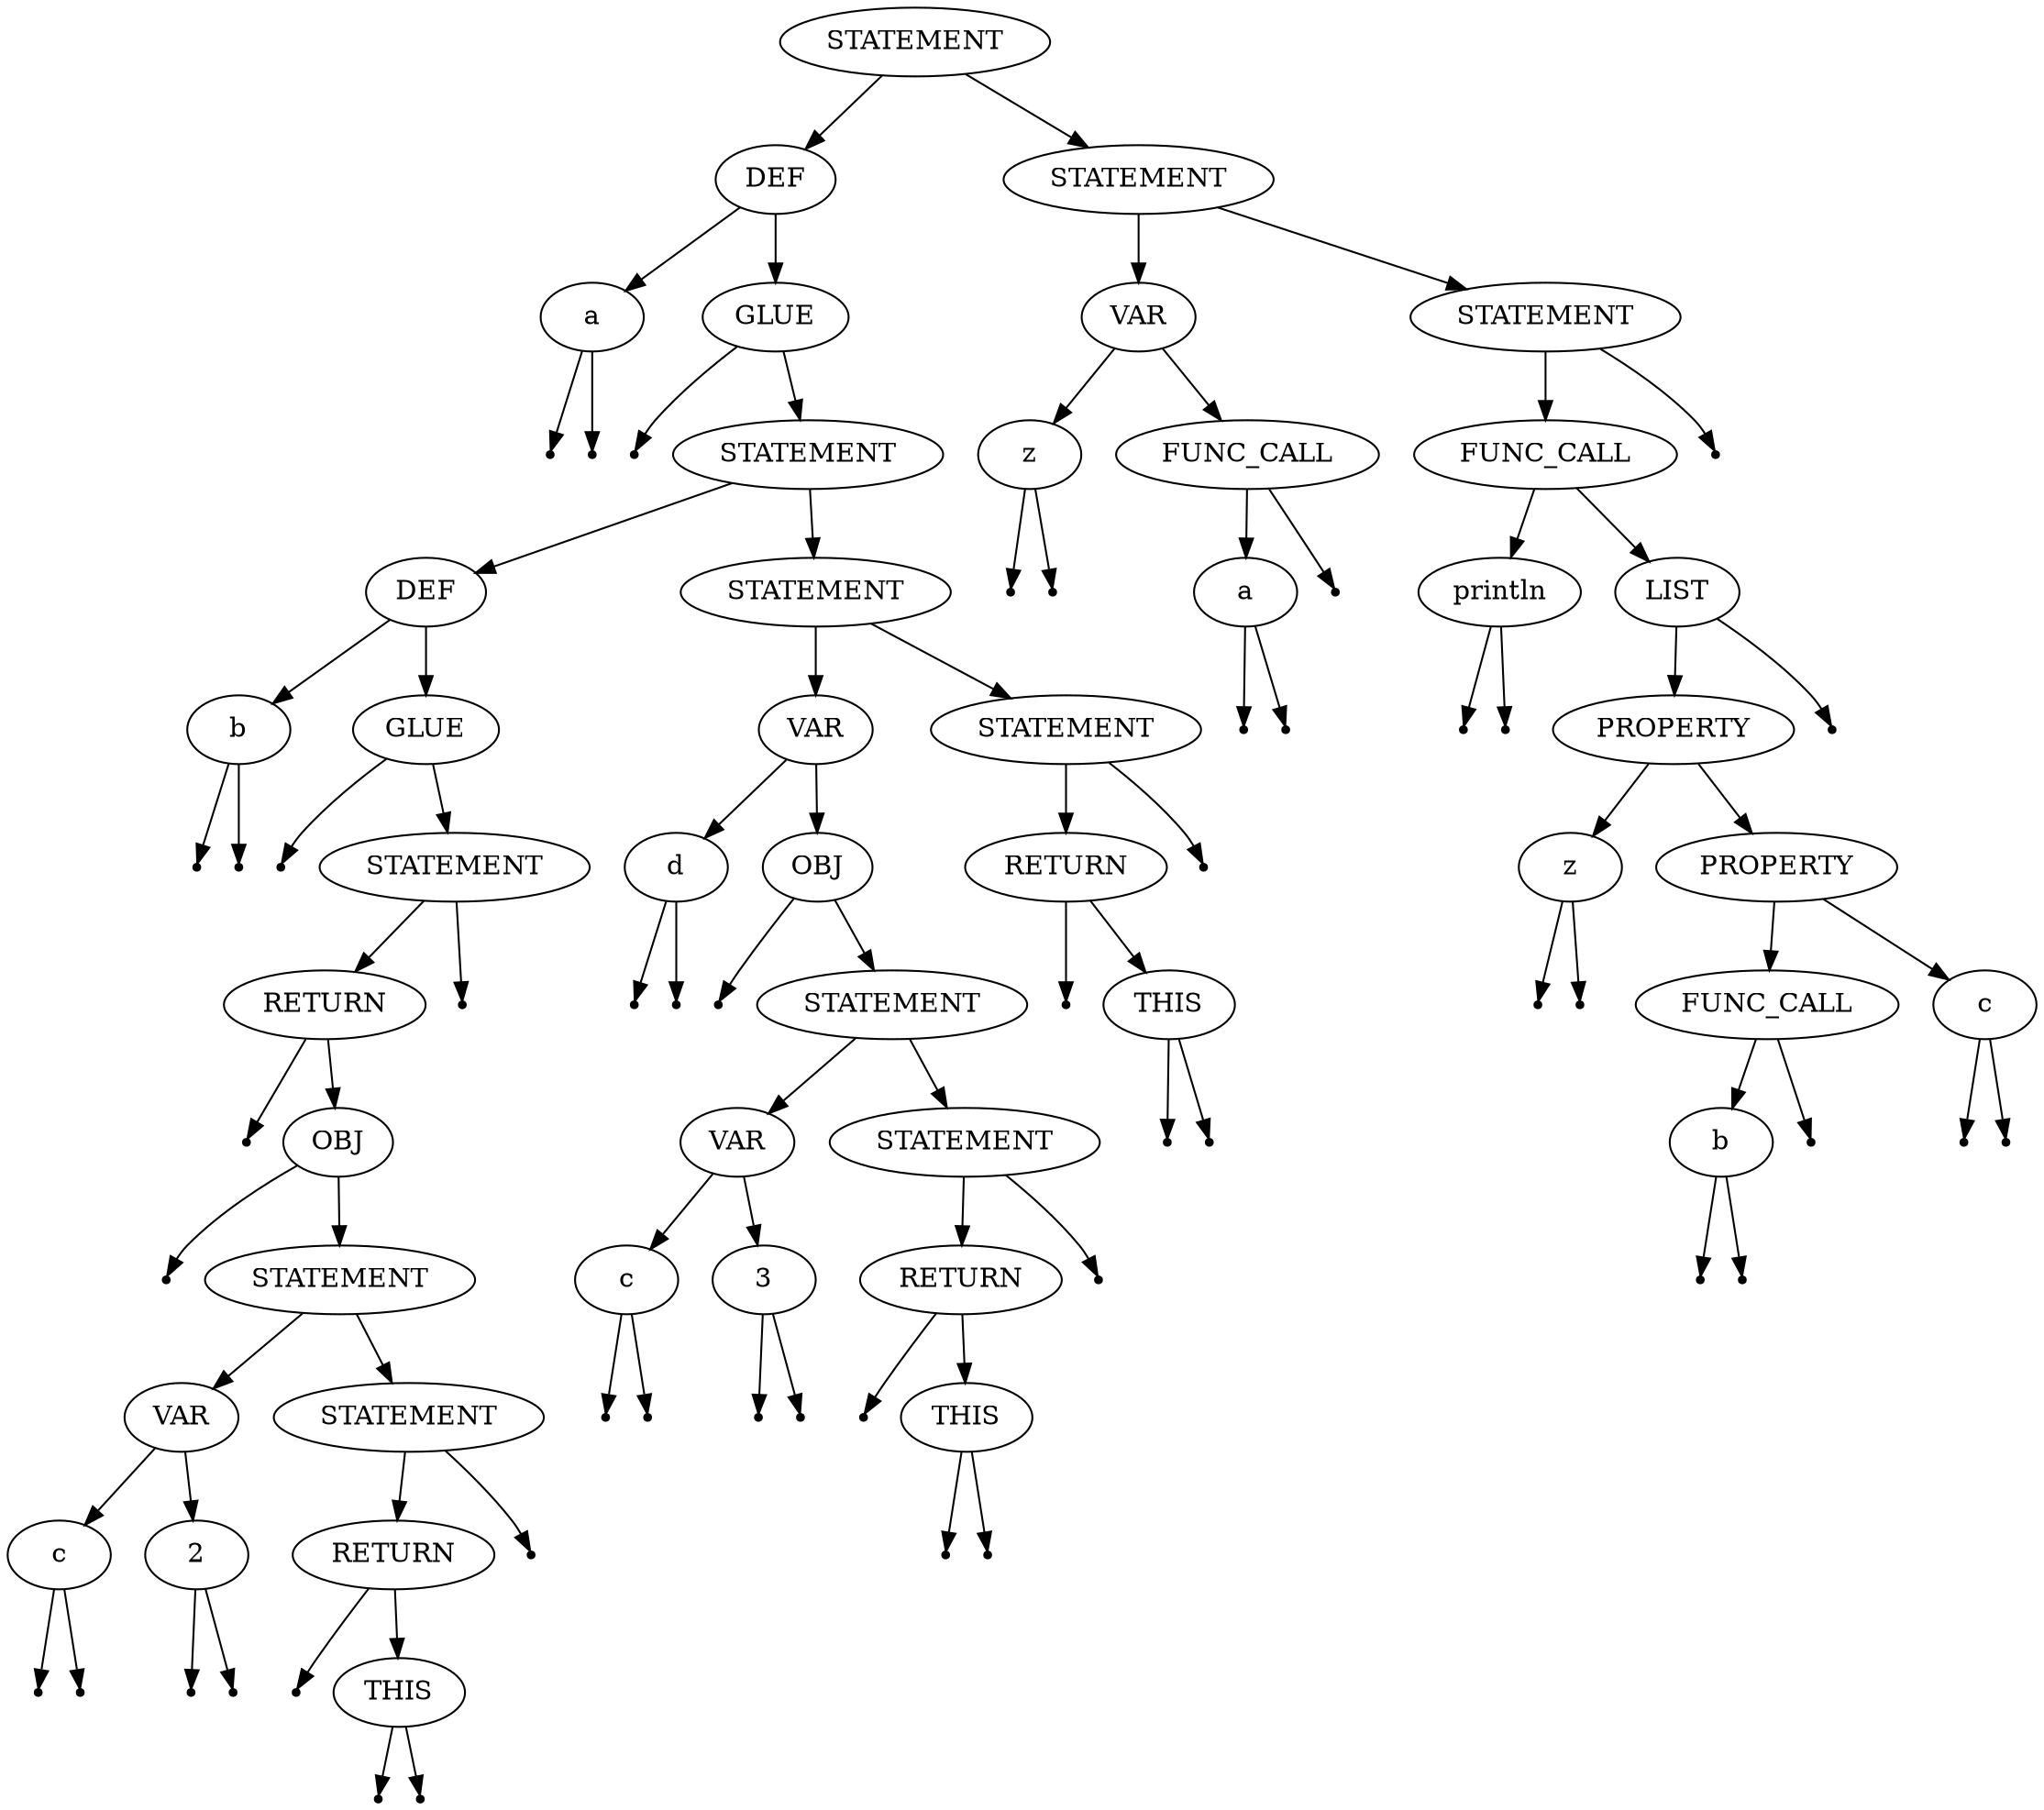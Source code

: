 digraph {
graph [ordering="out"];
Node0 [label=STATEMENT];
Node1 [label=DEF];
Node0 -> Node1;
Node2 [label=STATEMENT];
Node0 -> Node2;
Node3 [label="a"];
Node1 -> Node3;
Node4 [label=GLUE];
Node1 -> Node4;
Node5 [label=VAR];
Node2 -> Node5;
Node6 [label=STATEMENT];
Node2 -> Node6;
Null0 [shape=point];
Node3 -> Null0;
Null1 [shape=point];
Node3 -> Null1;
Null2 [shape=point];
Node4 -> Null2;
Node7 [label=STATEMENT];
Node4 -> Node7;
Node8 [label="z"];
Node5 -> Node8;
Node9 [label=FUNC_CALL];
Node5 -> Node9;
Node10 [label=FUNC_CALL];
Node6 -> Node10;
Null3 [shape=point];
Node6 -> Null3;
Node11 [label=DEF];
Node7 -> Node11;
Node12 [label=STATEMENT];
Node7 -> Node12;
Null4 [shape=point];
Node8 -> Null4;
Null5 [shape=point];
Node8 -> Null5;
Node13 [label="a"];
Node9 -> Node13;
Null6 [shape=point];
Node9 -> Null6;
Node14 [label="println"];
Node10 -> Node14;
Node15 [label=LIST];
Node10 -> Node15;
Node16 [label="b"];
Node11 -> Node16;
Node17 [label=GLUE];
Node11 -> Node17;
Node18 [label=VAR];
Node12 -> Node18;
Node19 [label=STATEMENT];
Node12 -> Node19;
Null7 [shape=point];
Node13 -> Null7;
Null8 [shape=point];
Node13 -> Null8;
Null9 [shape=point];
Node14 -> Null9;
Null10 [shape=point];
Node14 -> Null10;
Node20 [label=PROPERTY];
Node15 -> Node20;
Null11 [shape=point];
Node15 -> Null11;
Null12 [shape=point];
Node16 -> Null12;
Null13 [shape=point];
Node16 -> Null13;
Null14 [shape=point];
Node17 -> Null14;
Node21 [label=STATEMENT];
Node17 -> Node21;
Node22 [label="d"];
Node18 -> Node22;
Node23 [label=OBJ];
Node18 -> Node23;
Node24 [label=RETURN];
Node19 -> Node24;
Null15 [shape=point];
Node19 -> Null15;
Node25 [label="z"];
Node20 -> Node25;
Node26 [label=PROPERTY];
Node20 -> Node26;
Node27 [label=RETURN];
Node21 -> Node27;
Null16 [shape=point];
Node21 -> Null16;
Null17 [shape=point];
Node22 -> Null17;
Null18 [shape=point];
Node22 -> Null18;
Null19 [shape=point];
Node23 -> Null19;
Node28 [label=STATEMENT];
Node23 -> Node28;
Null20 [shape=point];
Node24 -> Null20;
Node29 [label=THIS];
Node24 -> Node29;
Null21 [shape=point];
Node25 -> Null21;
Null22 [shape=point];
Node25 -> Null22;
Node30 [label=FUNC_CALL];
Node26 -> Node30;
Node31 [label="c"];
Node26 -> Node31;
Null23 [shape=point];
Node27 -> Null23;
Node32 [label=OBJ];
Node27 -> Node32;
Node33 [label=VAR];
Node28 -> Node33;
Node34 [label=STATEMENT];
Node28 -> Node34;
Null24 [shape=point];
Node29 -> Null24;
Null25 [shape=point];
Node29 -> Null25;
Node35 [label="b"];
Node30 -> Node35;
Null26 [shape=point];
Node30 -> Null26;
Null27 [shape=point];
Node31 -> Null27;
Null28 [shape=point];
Node31 -> Null28;
Null29 [shape=point];
Node32 -> Null29;
Node36 [label=STATEMENT];
Node32 -> Node36;
Node37 [label="c"];
Node33 -> Node37;
Node38 [label=3];
Node33 -> Node38;
Node39 [label=RETURN];
Node34 -> Node39;
Null30 [shape=point];
Node34 -> Null30;
Null31 [shape=point];
Node35 -> Null31;
Null32 [shape=point];
Node35 -> Null32;
Node40 [label=VAR];
Node36 -> Node40;
Node41 [label=STATEMENT];
Node36 -> Node41;
Null33 [shape=point];
Node37 -> Null33;
Null34 [shape=point];
Node37 -> Null34;
Null35 [shape=point];
Node38 -> Null35;
Null36 [shape=point];
Node38 -> Null36;
Null37 [shape=point];
Node39 -> Null37;
Node42 [label=THIS];
Node39 -> Node42;
Node43 [label="c"];
Node40 -> Node43;
Node44 [label=2];
Node40 -> Node44;
Node45 [label=RETURN];
Node41 -> Node45;
Null38 [shape=point];
Node41 -> Null38;
Null39 [shape=point];
Node42 -> Null39;
Null40 [shape=point];
Node42 -> Null40;
Null41 [shape=point];
Node43 -> Null41;
Null42 [shape=point];
Node43 -> Null42;
Null43 [shape=point];
Node44 -> Null43;
Null44 [shape=point];
Node44 -> Null44;
Null45 [shape=point];
Node45 -> Null45;
Node46 [label=THIS];
Node45 -> Node46;
Null46 [shape=point];
Node46 -> Null46;
Null47 [shape=point];
Node46 -> Null47;
}